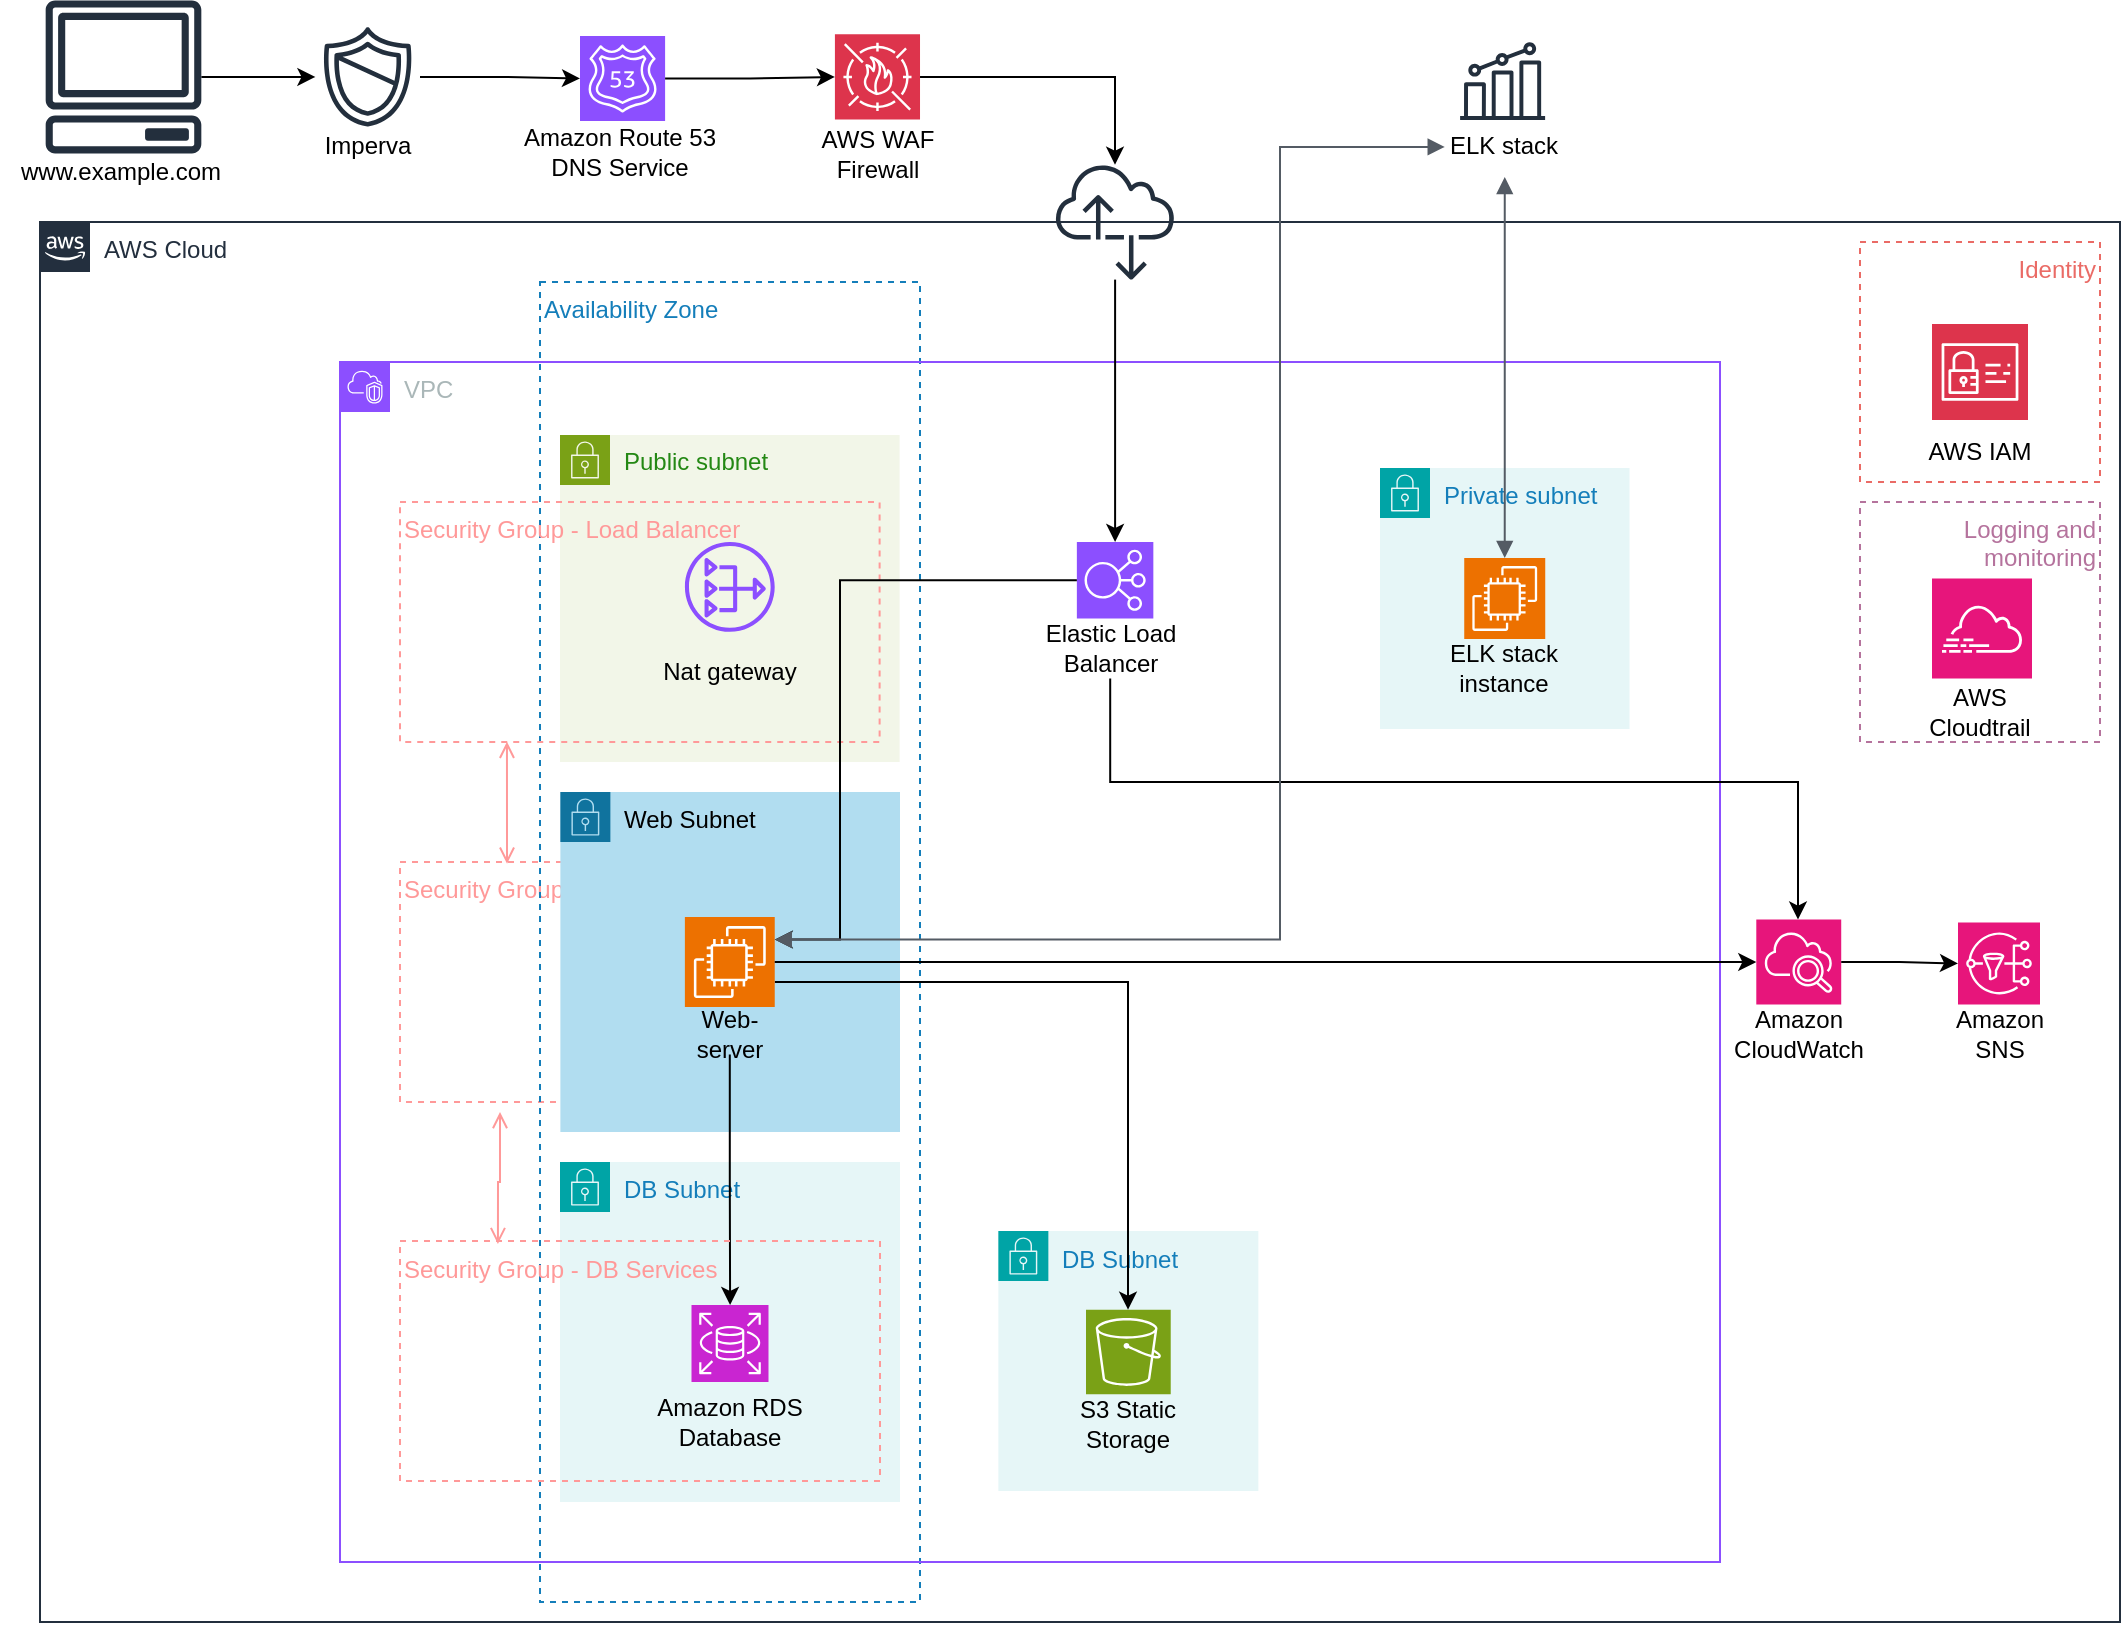 <mxfile version="24.7.7">
  <diagram id="Ht1M8jgEwFfnCIfOTk4-" name="Page-1">
    <mxGraphModel dx="1357" dy="806" grid="1" gridSize="10" guides="1" tooltips="1" connect="1" arrows="1" fold="1" page="1" pageScale="1" pageWidth="1169" pageHeight="827" math="0" shadow="0">
      <root>
        <mxCell id="0" />
        <mxCell id="1" parent="0" />
        <mxCell id="hU0i-UHhHBunBTIwxAAJ-133" value="&lt;font color=&quot;#ff9999&quot;&gt;Security Group - APP services&lt;/font&gt;" style="fillColor=none;strokeColor=#FF9999;dashed=1;verticalAlign=top;fontStyle=0;fontColor=#5A6C86;whiteSpace=wrap;html=1;align=left;" parent="1" vertex="1">
          <mxGeometry x="220" y="440" width="240" height="120" as="geometry" />
        </mxCell>
        <mxCell id="rxYb_VAJFptO9Ao5J3jT-10" value="Private subnet" style="points=[[0,0],[0.25,0],[0.5,0],[0.75,0],[1,0],[1,0.25],[1,0.5],[1,0.75],[1,1],[0.75,1],[0.5,1],[0.25,1],[0,1],[0,0.75],[0,0.5],[0,0.25]];outlineConnect=0;gradientColor=none;html=1;whiteSpace=wrap;fontSize=12;fontStyle=0;container=1;pointerEvents=0;collapsible=0;recursiveResize=0;shape=mxgraph.aws4.group;grIcon=mxgraph.aws4.group_security_group;grStroke=0;strokeColor=#00A4A6;fillColor=#E6F6F7;verticalAlign=top;align=left;spacingLeft=30;fontColor=#147EBA;dashed=0;direction=east;" vertex="1" parent="1">
          <mxGeometry x="710" y="242.99" width="124.75" height="130.5" as="geometry" />
        </mxCell>
        <mxCell id="hU0i-UHhHBunBTIwxAAJ-88" value="Availability Zone" style="fillColor=none;strokeColor=#147EBA;dashed=1;verticalAlign=top;fontStyle=0;fontColor=#147EBA;whiteSpace=wrap;html=1;align=left;" parent="1" vertex="1">
          <mxGeometry x="290" y="150" width="190" height="660" as="geometry" />
        </mxCell>
        <mxCell id="hU0i-UHhHBunBTIwxAAJ-99" value="DB Subnet" style="points=[[0,0],[0.25,0],[0.5,0],[0.75,0],[1,0],[1,0.25],[1,0.5],[1,0.75],[1,1],[0.75,1],[0.5,1],[0.25,1],[0,1],[0,0.75],[0,0.5],[0,0.25]];outlineConnect=0;gradientColor=none;html=1;whiteSpace=wrap;fontSize=12;fontStyle=0;container=1;pointerEvents=0;collapsible=0;recursiveResize=0;shape=mxgraph.aws4.group;grIcon=mxgraph.aws4.group_security_group;grStroke=0;strokeColor=#00A4A6;fillColor=#E6F6F7;verticalAlign=top;align=left;spacingLeft=30;fontColor=#147EBA;dashed=0;" parent="1" vertex="1">
          <mxGeometry x="519.18" y="624.5" width="130" height="130" as="geometry" />
        </mxCell>
        <mxCell id="hU0i-UHhHBunBTIwxAAJ-21" value="Web Subnet" style="points=[[0,0],[0.25,0],[0.5,0],[0.75,0],[1,0],[1,0.25],[1,0.5],[1,0.75],[1,1],[0.75,1],[0.5,1],[0.25,1],[0,1],[0,0.75],[0,0.5],[0,0.25]];outlineConnect=0;html=1;whiteSpace=wrap;fontSize=12;fontStyle=0;container=1;pointerEvents=0;collapsible=0;recursiveResize=0;shape=mxgraph.aws4.group;grIcon=mxgraph.aws4.group_security_group;grStroke=0;strokeColor=#10739e;fillColor=#b1ddf0;verticalAlign=top;align=left;spacingLeft=30;dashed=0;" parent="1" vertex="1">
          <mxGeometry x="300.19" y="405" width="169.81" height="170" as="geometry" />
        </mxCell>
        <mxCell id="hU0i-UHhHBunBTIwxAAJ-14" value="Web-server" style="text;strokeColor=none;align=center;fillColor=none;html=1;verticalAlign=middle;whiteSpace=wrap;rounded=0;" parent="hU0i-UHhHBunBTIwxAAJ-21" vertex="1">
          <mxGeometry x="54.71" y="111.23" width="60" height="20" as="geometry" />
        </mxCell>
        <mxCell id="UEzPUAAOIrF-is8g5C7q-74" value="AWS Cloud" style="points=[[0,0],[0.25,0],[0.5,0],[0.75,0],[1,0],[1,0.25],[1,0.5],[1,0.75],[1,1],[0.75,1],[0.5,1],[0.25,1],[0,1],[0,0.75],[0,0.5],[0,0.25]];outlineConnect=0;gradientColor=none;html=1;whiteSpace=wrap;fontSize=12;fontStyle=0;shape=mxgraph.aws4.group;grIcon=mxgraph.aws4.group_aws_cloud_alt;strokeColor=#232F3E;fillColor=none;verticalAlign=top;align=left;spacingLeft=30;fontColor=#232F3E;dashed=0;labelBackgroundColor=#ffffff;container=0;pointerEvents=0;collapsible=0;recursiveResize=0;" parent="1" vertex="1">
          <mxGeometry x="40" y="120" width="1040" height="700" as="geometry" />
        </mxCell>
        <mxCell id="hU0i-UHhHBunBTIwxAAJ-33" value="" style="edgeStyle=orthogonalEdgeStyle;rounded=0;orthogonalLoop=1;jettySize=auto;html=1;" parent="1" source="hU0i-UHhHBunBTIwxAAJ-27" target="wq3n0bG52reypuoghg2r-1" edge="1">
          <mxGeometry relative="1" as="geometry" />
        </mxCell>
        <mxCell id="hU0i-UHhHBunBTIwxAAJ-27" value="" style="sketch=0;outlineConnect=0;fontColor=#232F3E;gradientColor=none;fillColor=#232F3D;strokeColor=none;dashed=0;verticalLabelPosition=bottom;verticalAlign=top;align=center;html=1;fontSize=12;fontStyle=0;aspect=fixed;pointerEvents=1;shape=mxgraph.aws4.client;" parent="1" vertex="1">
          <mxGeometry x="42.5" y="9.21" width="78.5" height="76.49" as="geometry" />
        </mxCell>
        <mxCell id="hU0i-UHhHBunBTIwxAAJ-28" value="www.example.com" style="text;strokeColor=none;align=center;fillColor=none;html=1;verticalAlign=middle;whiteSpace=wrap;rounded=0;" parent="1" vertex="1">
          <mxGeometry x="20" y="80.18" width="121" height="30" as="geometry" />
        </mxCell>
        <mxCell id="hU0i-UHhHBunBTIwxAAJ-32" value="" style="sketch=0;points=[[0,0,0],[0.25,0,0],[0.5,0,0],[0.75,0,0],[1,0,0],[0,1,0],[0.25,1,0],[0.5,1,0],[0.75,1,0],[1,1,0],[0,0.25,0],[0,0.5,0],[0,0.75,0],[1,0.25,0],[1,0.5,0],[1,0.75,0]];outlineConnect=0;fontColor=#232F3E;fillColor=#8C4FFF;strokeColor=#ffffff;dashed=0;verticalLabelPosition=bottom;verticalAlign=top;align=center;html=1;fontSize=12;fontStyle=0;aspect=fixed;shape=mxgraph.aws4.resourceIcon;resIcon=mxgraph.aws4.route_53;" parent="1" vertex="1">
          <mxGeometry x="310" y="26.97" width="42.55" height="42.55" as="geometry" />
        </mxCell>
        <mxCell id="hU0i-UHhHBunBTIwxAAJ-34" value="Amazon Route 53&lt;div&gt;DNS Service&lt;/div&gt;" style="text;strokeColor=none;align=center;fillColor=none;html=1;verticalAlign=middle;whiteSpace=wrap;rounded=0;" parent="1" vertex="1">
          <mxGeometry x="280" y="70" width="100" height="30" as="geometry" />
        </mxCell>
        <mxCell id="rxYb_VAJFptO9Ao5J3jT-19" style="edgeStyle=orthogonalEdgeStyle;rounded=0;orthogonalLoop=1;jettySize=auto;html=1;" edge="1" parent="1" source="hU0i-UHhHBunBTIwxAAJ-50" target="rxYb_VAJFptO9Ao5J3jT-18">
          <mxGeometry relative="1" as="geometry" />
        </mxCell>
        <mxCell id="hU0i-UHhHBunBTIwxAAJ-50" value="" style="sketch=0;points=[[0,0,0],[0.25,0,0],[0.5,0,0],[0.75,0,0],[1,0,0],[0,1,0],[0.25,1,0],[0.5,1,0],[0.75,1,0],[1,1,0],[0,0.25,0],[0,0.5,0],[0,0.75,0],[1,0.25,0],[1,0.5,0],[1,0.75,0]];outlineConnect=0;fontColor=#232F3E;fillColor=#DD344C;strokeColor=#ffffff;dashed=0;verticalLabelPosition=bottom;verticalAlign=top;align=center;html=1;fontSize=12;fontStyle=0;aspect=fixed;shape=mxgraph.aws4.resourceIcon;resIcon=mxgraph.aws4.waf;" parent="1" vertex="1">
          <mxGeometry x="437.46" y="26.18" width="42.55" height="42.55" as="geometry" />
        </mxCell>
        <mxCell id="hU0i-UHhHBunBTIwxAAJ-52" value="AWS WAF Firewall" style="text;strokeColor=none;align=center;fillColor=none;html=1;verticalAlign=middle;whiteSpace=wrap;rounded=0;" parent="1" vertex="1">
          <mxGeometry x="428.73" y="71" width="60" height="29" as="geometry" />
        </mxCell>
        <mxCell id="hU0i-UHhHBunBTIwxAAJ-77" value="" style="sketch=0;points=[[0,0,0],[0.25,0,0],[0.5,0,0],[0.75,0,0],[1,0,0],[0,1,0],[0.25,1,0],[0.5,1,0],[0.75,1,0],[1,1,0],[0,0.25,0],[0,0.5,0],[0,0.75,0],[1,0.25,0],[1,0.5,0],[1,0.75,0]];outlineConnect=0;fontColor=#232F3E;fillColor=#7AA116;strokeColor=#ffffff;dashed=0;verticalLabelPosition=bottom;verticalAlign=top;align=center;html=1;fontSize=12;fontStyle=0;aspect=fixed;shape=mxgraph.aws4.resourceIcon;resIcon=mxgraph.aws4.s3;" parent="1" vertex="1">
          <mxGeometry x="563.0" y="663.82" width="42.36" height="42.36" as="geometry" />
        </mxCell>
        <mxCell id="hU0i-UHhHBunBTIwxAAJ-71" value="VPC" style="points=[[0,0],[0.25,0],[0.5,0],[0.75,0],[1,0],[1,0.25],[1,0.5],[1,0.75],[1,1],[0.75,1],[0.5,1],[0.25,1],[0,1],[0,0.75],[0,0.5],[0,0.25]];outlineConnect=0;gradientColor=none;html=1;whiteSpace=wrap;fontSize=12;fontStyle=0;container=0;pointerEvents=0;collapsible=0;recursiveResize=0;shape=mxgraph.aws4.group;grIcon=mxgraph.aws4.group_vpc2;strokeColor=#8C4FFF;fillColor=none;verticalAlign=top;align=left;spacingLeft=30;fontColor=#AAB7B8;dashed=0;" parent="1" vertex="1">
          <mxGeometry x="190" y="190" width="690" height="600" as="geometry" />
        </mxCell>
        <mxCell id="hU0i-UHhHBunBTIwxAAJ-38" value="Public subnet" style="points=[[0,0],[0.25,0],[0.5,0],[0.75,0],[1,0],[1,0.25],[1,0.5],[1,0.75],[1,1],[0.75,1],[0.5,1],[0.25,1],[0,1],[0,0.75],[0,0.5],[0,0.25]];outlineConnect=0;gradientColor=none;html=1;whiteSpace=wrap;fontSize=12;fontStyle=0;container=1;pointerEvents=0;collapsible=0;recursiveResize=0;shape=mxgraph.aws4.group;grIcon=mxgraph.aws4.group_security_group;grStroke=0;strokeColor=#7AA116;fillColor=#F2F6E8;verticalAlign=top;align=left;spacingLeft=30;fontColor=#248814;dashed=0;" parent="1" vertex="1">
          <mxGeometry x="300" y="226.48" width="169.81" height="163.52" as="geometry" />
        </mxCell>
        <mxCell id="hU0i-UHhHBunBTIwxAAJ-44" value="" style="sketch=0;outlineConnect=0;fontColor=#232F3E;gradientColor=none;fillColor=#8C4FFF;strokeColor=none;dashed=0;verticalLabelPosition=bottom;verticalAlign=top;align=center;html=1;fontSize=12;fontStyle=0;aspect=fixed;pointerEvents=1;shape=mxgraph.aws4.nat_gateway;" parent="hU0i-UHhHBunBTIwxAAJ-38" vertex="1">
          <mxGeometry x="62.45" y="53.52" width="44.9" height="44.9" as="geometry" />
        </mxCell>
        <mxCell id="hU0i-UHhHBunBTIwxAAJ-48" value="Nat gateway" style="text;strokeColor=none;align=center;fillColor=none;html=1;verticalAlign=middle;whiteSpace=wrap;rounded=0;" parent="hU0i-UHhHBunBTIwxAAJ-38" vertex="1">
          <mxGeometry x="44.9" y="103.52" width="80" height="30" as="geometry" />
        </mxCell>
        <mxCell id="hU0i-UHhHBunBTIwxAAJ-40" value="" style="sketch=0;points=[[0,0,0],[0.25,0,0],[0.5,0,0],[0.75,0,0],[1,0,0],[0,1,0],[0.25,1,0],[0.5,1,0],[0.75,1,0],[1,1,0],[0,0.25,0],[0,0.5,0],[0,0.75,0],[1,0.25,0],[1,0.5,0],[1,0.75,0]];outlineConnect=0;fontColor=#232F3E;fillColor=#8C4FFF;strokeColor=#ffffff;dashed=0;verticalLabelPosition=bottom;verticalAlign=top;align=center;html=1;fontSize=12;fontStyle=0;aspect=fixed;shape=mxgraph.aws4.resourceIcon;resIcon=mxgraph.aws4.elastic_load_balancing;" parent="1" vertex="1">
          <mxGeometry x="558.43" y="280" width="38.24" height="38.24" as="geometry" />
        </mxCell>
        <mxCell id="rxYb_VAJFptO9Ao5J3jT-15" style="edgeStyle=orthogonalEdgeStyle;rounded=0;orthogonalLoop=1;jettySize=auto;html=1;" edge="1" parent="1" source="hU0i-UHhHBunBTIwxAAJ-41" target="hU0i-UHhHBunBTIwxAAJ-145">
          <mxGeometry relative="1" as="geometry">
            <Array as="points">
              <mxPoint x="575" y="400" />
              <mxPoint x="919" y="400" />
            </Array>
          </mxGeometry>
        </mxCell>
        <mxCell id="hU0i-UHhHBunBTIwxAAJ-41" value="Elastic Load Balancer" style="text;strokeColor=none;align=center;fillColor=none;html=1;verticalAlign=middle;whiteSpace=wrap;rounded=0;" parent="1" vertex="1">
          <mxGeometry x="537.55" y="318.24" width="75" height="30" as="geometry" />
        </mxCell>
        <mxCell id="hU0i-UHhHBunBTIwxAAJ-91" value="S3 Static Storage" style="text;strokeColor=none;align=center;fillColor=none;html=1;verticalAlign=middle;whiteSpace=wrap;rounded=0;" parent="1" vertex="1">
          <mxGeometry x="554.18" y="706.18" width="60" height="30" as="geometry" />
        </mxCell>
        <mxCell id="hU0i-UHhHBunBTIwxAAJ-111" value="&lt;font color=&quot;#ea6b66&quot;&gt;Identity&lt;/font&gt;" style="fillColor=none;strokeColor=#EA6B66;dashed=1;verticalAlign=top;fontStyle=0;fontColor=#5A6C86;whiteSpace=wrap;html=1;align=right;" parent="1" vertex="1">
          <mxGeometry x="950" y="130" width="120" height="120" as="geometry" />
        </mxCell>
        <mxCell id="hU0i-UHhHBunBTIwxAAJ-112" value="" style="sketch=0;points=[[0,0,0],[0.25,0,0],[0.5,0,0],[0.75,0,0],[1,0,0],[0,1,0],[0.25,1,0],[0.5,1,0],[0.75,1,0],[1,1,0],[0,0.25,0],[0,0.5,0],[0,0.75,0],[1,0.25,0],[1,0.5,0],[1,0.75,0]];outlineConnect=0;fontColor=#232F3E;fillColor=#DD344C;strokeColor=#ffffff;dashed=0;verticalLabelPosition=bottom;verticalAlign=top;align=center;html=1;fontSize=12;fontStyle=0;aspect=fixed;shape=mxgraph.aws4.resourceIcon;resIcon=mxgraph.aws4.identity_and_access_management;" parent="1" vertex="1">
          <mxGeometry x="986" y="171" width="48" height="48" as="geometry" />
        </mxCell>
        <mxCell id="hU0i-UHhHBunBTIwxAAJ-114" value="AWS IAM" style="text;strokeColor=none;align=center;fillColor=none;html=1;verticalAlign=middle;whiteSpace=wrap;rounded=0;" parent="1" vertex="1">
          <mxGeometry x="980" y="220" width="60" height="30" as="geometry" />
        </mxCell>
        <mxCell id="hU0i-UHhHBunBTIwxAAJ-120" value="&lt;font color=&quot;#b5739d&quot;&gt;Logging and monitoring&lt;/font&gt;" style="fillColor=none;strokeColor=#B5739D;dashed=1;verticalAlign=top;fontStyle=0;fontColor=#5A6C86;whiteSpace=wrap;html=1;align=right;" parent="1" vertex="1">
          <mxGeometry x="950" y="260" width="120" height="120" as="geometry" />
        </mxCell>
        <mxCell id="hU0i-UHhHBunBTIwxAAJ-121" value="" style="sketch=0;points=[[0,0,0],[0.25,0,0],[0.5,0,0],[0.75,0,0],[1,0,0],[0,1,0],[0.25,1,0],[0.5,1,0],[0.75,1,0],[1,1,0],[0,0.25,0],[0,0.5,0],[0,0.75,0],[1,0.25,0],[1,0.5,0],[1,0.75,0]];points=[[0,0,0],[0.25,0,0],[0.5,0,0],[0.75,0,0],[1,0,0],[0,1,0],[0.25,1,0],[0.5,1,0],[0.75,1,0],[1,1,0],[0,0.25,0],[0,0.5,0],[0,0.75,0],[1,0.25,0],[1,0.5,0],[1,0.75,0]];outlineConnect=0;fontColor=#232F3E;fillColor=#E7157B;strokeColor=#ffffff;dashed=0;verticalLabelPosition=bottom;verticalAlign=top;align=center;html=1;fontSize=12;fontStyle=0;aspect=fixed;shape=mxgraph.aws4.resourceIcon;resIcon=mxgraph.aws4.cloudtrail;" parent="1" vertex="1">
          <mxGeometry x="986" y="298.24" width="50" height="50" as="geometry" />
        </mxCell>
        <mxCell id="hU0i-UHhHBunBTIwxAAJ-122" value="AWS Cloudtrail" style="text;strokeColor=none;align=center;fillColor=none;html=1;verticalAlign=middle;whiteSpace=wrap;rounded=0;" parent="1" vertex="1">
          <mxGeometry x="980" y="350" width="60" height="30" as="geometry" />
        </mxCell>
        <mxCell id="hU0i-UHhHBunBTIwxAAJ-128" style="edgeStyle=orthogonalEdgeStyle;rounded=0;orthogonalLoop=1;jettySize=auto;html=1;entryX=0;entryY=0.5;entryDx=0;entryDy=0;entryPerimeter=0;" parent="1" source="hU0i-UHhHBunBTIwxAAJ-32" target="hU0i-UHhHBunBTIwxAAJ-50" edge="1">
          <mxGeometry relative="1" as="geometry" />
        </mxCell>
        <mxCell id="rxYb_VAJFptO9Ao5J3jT-8" style="edgeStyle=orthogonalEdgeStyle;rounded=0;orthogonalLoop=1;jettySize=auto;html=1;" edge="1" parent="1" source="hU0i-UHhHBunBTIwxAAJ-13" target="hU0i-UHhHBunBTIwxAAJ-77">
          <mxGeometry relative="1" as="geometry">
            <Array as="points">
              <mxPoint x="584" y="500" />
            </Array>
          </mxGeometry>
        </mxCell>
        <mxCell id="hU0i-UHhHBunBTIwxAAJ-13" value="" style="sketch=0;points=[[0,0,0],[0.25,0,0],[0.5,0,0],[0.75,0,0],[1,0,0],[0,1,0],[0.25,1,0],[0.5,1,0],[0.75,1,0],[1,1,0],[0,0.25,0],[0,0.5,0],[0,0.75,0],[1,0.25,0],[1,0.5,0],[1,0.75,0]];outlineConnect=0;fontColor=#232F3E;fillColor=#ED7100;strokeColor=#ffffff;dashed=0;verticalLabelPosition=bottom;verticalAlign=top;align=center;html=1;fontSize=12;fontStyle=0;aspect=fixed;shape=mxgraph.aws4.resourceIcon;resIcon=mxgraph.aws4.ec2;" parent="1" vertex="1">
          <mxGeometry x="362.44" y="467.54" width="44.93" height="44.93" as="geometry" />
        </mxCell>
        <mxCell id="hU0i-UHhHBunBTIwxAAJ-138" value="" style="edgeStyle=orthogonalEdgeStyle;htmDepartman barl=1;endArrow=open;elbow=vertical;startArrow=open;startFill=0;endFill=0;strokeColor=#FF9999;rounded=0;entryX=0.223;entryY=0.999;entryDx=0;entryDy=0;entryPerimeter=0;exitX=0.223;exitY=0.007;exitDx=0;exitDy=0;exitPerimeter=0;" parent="1" source="hU0i-UHhHBunBTIwxAAJ-133" target="hU0i-UHhHBunBTIwxAAJ-130" edge="1">
          <mxGeometry width="100" relative="1" as="geometry">
            <mxPoint x="276" y="430" as="sourcePoint" />
            <mxPoint x="845" y="630" as="targetPoint" />
            <Array as="points">
              <mxPoint x="273" y="430" />
              <mxPoint x="273" y="430" />
            </Array>
          </mxGeometry>
        </mxCell>
        <mxCell id="hU0i-UHhHBunBTIwxAAJ-139" value="" style="edgeStyle=orthogonalEdgeStyle;htmDepartman barl=1;endArrow=open;elbow=vertical;startArrow=open;startFill=0;endFill=0;strokeColor=#FF9999;rounded=0;exitX=0.204;exitY=0.013;exitDx=0;exitDy=0;exitPerimeter=0;" parent="1" edge="1" source="a1KneXqHBwTecMQkUpZx-6">
          <mxGeometry width="100" relative="1" as="geometry">
            <mxPoint x="270" y="620" as="sourcePoint" />
            <mxPoint x="270" y="565" as="targetPoint" />
            <Array as="points">
              <mxPoint x="270" y="600" />
            </Array>
          </mxGeometry>
        </mxCell>
        <mxCell id="hU0i-UHhHBunBTIwxAAJ-145" value="" style="sketch=0;points=[[0,0,0],[0.25,0,0],[0.5,0,0],[0.75,0,0],[1,0,0],[0,1,0],[0.25,1,0],[0.5,1,0],[0.75,1,0],[1,1,0],[0,0.25,0],[0,0.5,0],[0,0.75,0],[1,0.25,0],[1,0.5,0],[1,0.75,0]];points=[[0,0,0],[0.25,0,0],[0.5,0,0],[0.75,0,0],[1,0,0],[0,1,0],[0.25,1,0],[0.5,1,0],[0.75,1,0],[1,1,0],[0,0.25,0],[0,0.5,0],[0,0.75,0],[1,0.25,0],[1,0.5,0],[1,0.75,0]];outlineConnect=0;fontColor=#232F3E;fillColor=#E7157B;strokeColor=#ffffff;dashed=0;verticalLabelPosition=bottom;verticalAlign=top;align=center;html=1;fontSize=12;fontStyle=0;aspect=fixed;shape=mxgraph.aws4.resourceIcon;resIcon=mxgraph.aws4.cloudwatch_2;" parent="1" vertex="1">
          <mxGeometry x="898.15" y="468.77" width="42.46" height="42.46" as="geometry" />
        </mxCell>
        <mxCell id="hU0i-UHhHBunBTIwxAAJ-146" value="Amazon CloudWatch" style="text;strokeColor=none;align=center;fillColor=none;html=1;verticalAlign=middle;whiteSpace=wrap;rounded=0;" parent="1" vertex="1">
          <mxGeometry x="880" y="511.23" width="78.77" height="30" as="geometry" />
        </mxCell>
        <mxCell id="hU0i-UHhHBunBTIwxAAJ-150" style="edgeStyle=orthogonalEdgeStyle;rounded=0;orthogonalLoop=1;jettySize=auto;html=1;entryX=0;entryY=0.5;entryDx=0;entryDy=0;entryPerimeter=0;" parent="1" source="hU0i-UHhHBunBTIwxAAJ-13" target="hU0i-UHhHBunBTIwxAAJ-145" edge="1">
          <mxGeometry relative="1" as="geometry" />
        </mxCell>
        <mxCell id="hU0i-UHhHBunBTIwxAAJ-153" value="" style="sketch=0;points=[[0,0,0],[0.25,0,0],[0.5,0,0],[0.75,0,0],[1,0,0],[0,1,0],[0.25,1,0],[0.5,1,0],[0.75,1,0],[1,1,0],[0,0.25,0],[0,0.5,0],[0,0.75,0],[1,0.25,0],[1,0.5,0],[1,0.75,0]];outlineConnect=0;fontColor=#232F3E;fillColor=#E7157B;strokeColor=#ffffff;dashed=0;verticalLabelPosition=bottom;verticalAlign=top;align=center;html=1;fontSize=12;fontStyle=0;aspect=fixed;shape=mxgraph.aws4.resourceIcon;resIcon=mxgraph.aws4.sns;" parent="1" vertex="1">
          <mxGeometry x="999" y="470.23" width="41" height="41" as="geometry" />
        </mxCell>
        <mxCell id="hU0i-UHhHBunBTIwxAAJ-154" style="edgeStyle=orthogonalEdgeStyle;rounded=0;orthogonalLoop=1;jettySize=auto;html=1;entryX=0;entryY=0.5;entryDx=0;entryDy=0;entryPerimeter=0;" parent="1" source="hU0i-UHhHBunBTIwxAAJ-145" target="hU0i-UHhHBunBTIwxAAJ-153" edge="1">
          <mxGeometry relative="1" as="geometry" />
        </mxCell>
        <mxCell id="hU0i-UHhHBunBTIwxAAJ-155" value="Amazon SNS" style="text;strokeColor=none;align=center;fillColor=none;html=1;verticalAlign=middle;whiteSpace=wrap;rounded=0;" parent="1" vertex="1">
          <mxGeometry x="989.5" y="511.23" width="60" height="30" as="geometry" />
        </mxCell>
        <mxCell id="wq3n0bG52reypuoghg2r-1" value="" style="sketch=0;outlineConnect=0;fontColor=#232F3E;gradientColor=none;fillColor=#232F3D;strokeColor=none;dashed=0;verticalLabelPosition=bottom;verticalAlign=top;align=center;html=1;fontSize=12;fontStyle=0;aspect=fixed;pointerEvents=1;shape=mxgraph.aws4.shield2;" parent="1" vertex="1">
          <mxGeometry x="177.7" y="21.31" width="52.3" height="52.3" as="geometry" />
        </mxCell>
        <mxCell id="wq3n0bG52reypuoghg2r-2" style="edgeStyle=orthogonalEdgeStyle;rounded=0;orthogonalLoop=1;jettySize=auto;html=1;entryX=0;entryY=0.5;entryDx=0;entryDy=0;entryPerimeter=0;" parent="1" source="wq3n0bG52reypuoghg2r-1" target="hU0i-UHhHBunBTIwxAAJ-32" edge="1">
          <mxGeometry relative="1" as="geometry" />
        </mxCell>
        <mxCell id="wq3n0bG52reypuoghg2r-3" value="Imperva" style="text;strokeColor=none;align=center;fillColor=none;html=1;verticalAlign=middle;whiteSpace=wrap;rounded=0;" parent="1" vertex="1">
          <mxGeometry x="173.85" y="67.45" width="60" height="30" as="geometry" />
        </mxCell>
        <mxCell id="a1KneXqHBwTecMQkUpZx-5" value="DB Subnet" style="points=[[0,0],[0.25,0],[0.5,0],[0.75,0],[1,0],[1,0.25],[1,0.5],[1,0.75],[1,1],[0.75,1],[0.5,1],[0.25,1],[0,1],[0,0.75],[0,0.5],[0,0.25]];outlineConnect=0;gradientColor=none;html=1;whiteSpace=wrap;fontSize=12;fontStyle=0;container=1;pointerEvents=0;collapsible=0;recursiveResize=0;shape=mxgraph.aws4.group;grIcon=mxgraph.aws4.group_security_group;grStroke=0;strokeColor=#00A4A6;fillColor=#E6F6F7;verticalAlign=top;align=left;spacingLeft=30;fontColor=#147EBA;dashed=0;" parent="1" vertex="1">
          <mxGeometry x="300" y="590" width="170" height="170" as="geometry" />
        </mxCell>
        <mxCell id="a1KneXqHBwTecMQkUpZx-7" value="" style="sketch=0;points=[[0,0,0],[0.25,0,0],[0.5,0,0],[0.75,0,0],[1,0,0],[0,1,0],[0.25,1,0],[0.5,1,0],[0.75,1,0],[1,1,0],[0,0.25,0],[0,0.5,0],[0,0.75,0],[1,0.25,0],[1,0.5,0],[1,0.75,0]];outlineConnect=0;fontColor=#232F3E;fillColor=#C925D1;strokeColor=#ffffff;dashed=0;verticalLabelPosition=bottom;verticalAlign=top;align=center;html=1;fontSize=12;fontStyle=0;aspect=fixed;shape=mxgraph.aws4.resourceIcon;resIcon=mxgraph.aws4.rds;" parent="a1KneXqHBwTecMQkUpZx-5" vertex="1">
          <mxGeometry x="65.75" y="71.5" width="38.5" height="38.5" as="geometry" />
        </mxCell>
        <mxCell id="a1KneXqHBwTecMQkUpZx-8" value="Amazon RDS Database" style="text;strokeColor=none;align=center;fillColor=none;html=1;verticalAlign=middle;whiteSpace=wrap;rounded=0;" parent="a1KneXqHBwTecMQkUpZx-5" vertex="1">
          <mxGeometry x="35.0" y="110" width="100" height="40" as="geometry" />
        </mxCell>
        <mxCell id="a1KneXqHBwTecMQkUpZx-12" value="" style="edgeStyle=orthogonalEdgeStyle;rounded=0;orthogonalLoop=1;jettySize=auto;html=1;" parent="1" source="hU0i-UHhHBunBTIwxAAJ-14" target="a1KneXqHBwTecMQkUpZx-7" edge="1">
          <mxGeometry relative="1" as="geometry" />
        </mxCell>
        <mxCell id="rxYb_VAJFptO9Ao5J3jT-2" value="" style="sketch=0;points=[[0,0,0],[0.25,0,0],[0.5,0,0],[0.75,0,0],[1,0,0],[0,1,0],[0.25,1,0],[0.5,1,0],[0.75,1,0],[1,1,0],[0,0.25,0],[0,0.5,0],[0,0.75,0],[1,0.25,0],[1,0.5,0],[1,0.75,0]];outlineConnect=0;fontColor=#232F3E;fillColor=#ED7100;strokeColor=#ffffff;dashed=0;verticalLabelPosition=bottom;verticalAlign=top;align=center;html=1;fontSize=12;fontStyle=0;aspect=fixed;shape=mxgraph.aws4.resourceIcon;resIcon=mxgraph.aws4.ec2;" vertex="1" parent="1">
          <mxGeometry x="752.12" y="287.99" width="40.5" height="40.5" as="geometry" />
        </mxCell>
        <mxCell id="hU0i-UHhHBunBTIwxAAJ-130" value="&lt;font color=&quot;#ff9999&quot;&gt;Security Group - Load Balancer&lt;/font&gt;" style="fillColor=none;strokeColor=#FF9999;dashed=1;verticalAlign=top;fontStyle=0;fontColor=#5A6C86;whiteSpace=wrap;html=1;align=left;" parent="1" vertex="1">
          <mxGeometry x="220" y="260" width="239.81" height="120" as="geometry" />
        </mxCell>
        <mxCell id="rxYb_VAJFptO9Ao5J3jT-7" style="edgeStyle=orthogonalEdgeStyle;rounded=0;orthogonalLoop=1;jettySize=auto;html=1;entryX=1;entryY=0.25;entryDx=0;entryDy=0;entryPerimeter=0;" edge="1" parent="1" source="hU0i-UHhHBunBTIwxAAJ-40" target="hU0i-UHhHBunBTIwxAAJ-13">
          <mxGeometry relative="1" as="geometry">
            <Array as="points">
              <mxPoint x="440" y="299" />
              <mxPoint x="440" y="479" />
            </Array>
          </mxGeometry>
        </mxCell>
        <mxCell id="a1KneXqHBwTecMQkUpZx-6" value="&lt;font color=&quot;#ff9999&quot;&gt;Security Group - DB Services&lt;/font&gt;" style="fillColor=none;strokeColor=#FF9999;dashed=1;verticalAlign=top;fontStyle=0;fontColor=#5A6C86;whiteSpace=wrap;html=1;align=left;" parent="1" vertex="1">
          <mxGeometry x="220" y="629.5" width="240" height="120" as="geometry" />
        </mxCell>
        <mxCell id="rxYb_VAJFptO9Ao5J3jT-11" value="ELK stack instance" style="text;strokeColor=none;align=center;fillColor=none;html=1;verticalAlign=middle;whiteSpace=wrap;rounded=0;" vertex="1" parent="1">
          <mxGeometry x="742.37" y="328.49" width="60" height="30" as="geometry" />
        </mxCell>
        <mxCell id="rxYb_VAJFptO9Ao5J3jT-20" style="edgeStyle=orthogonalEdgeStyle;rounded=0;orthogonalLoop=1;jettySize=auto;html=1;" edge="1" parent="1" source="rxYb_VAJFptO9Ao5J3jT-18" target="hU0i-UHhHBunBTIwxAAJ-40">
          <mxGeometry relative="1" as="geometry" />
        </mxCell>
        <mxCell id="rxYb_VAJFptO9Ao5J3jT-18" value="" style="sketch=0;outlineConnect=0;fontColor=#232F3E;gradientColor=none;fillColor=#232F3D;strokeColor=none;dashed=0;verticalLabelPosition=bottom;verticalAlign=top;align=center;html=1;fontSize=12;fontStyle=0;aspect=fixed;pointerEvents=1;shape=mxgraph.aws4.internet_alt2;" vertex="1" parent="1">
          <mxGeometry x="547.64" y="90.18" width="59.82" height="59.82" as="geometry" />
        </mxCell>
        <mxCell id="rxYb_VAJFptO9Ao5J3jT-21" value="" style="sketch=0;outlineConnect=0;fontColor=#232F3E;gradientColor=none;fillColor=#232F3D;strokeColor=none;dashed=0;verticalLabelPosition=bottom;verticalAlign=top;align=center;html=1;fontSize=12;fontStyle=0;aspect=fixed;pointerEvents=1;shape=mxgraph.aws4.metrics;" vertex="1" parent="1">
          <mxGeometry x="750" y="30.18" width="42.61" height="38.78" as="geometry" />
        </mxCell>
        <mxCell id="rxYb_VAJFptO9Ao5J3jT-22" value="ELK stack" style="text;strokeColor=none;align=center;fillColor=none;html=1;verticalAlign=middle;whiteSpace=wrap;rounded=0;" vertex="1" parent="1">
          <mxGeometry x="742.38" y="67.45" width="60" height="30" as="geometry" />
        </mxCell>
        <mxCell id="rxYb_VAJFptO9Ao5J3jT-26" value="" style="edgeStyle=orthogonalEdgeStyle;html=1;endArrow=block;elbow=vertical;startArrow=block;startFill=1;endFill=1;strokeColor=#545B64;rounded=0;exitX=0.5;exitY=1;exitDx=0;exitDy=0;entryX=0.5;entryY=0;entryDx=0;entryDy=0;entryPerimeter=0;" edge="1" parent="1" source="rxYb_VAJFptO9Ao5J3jT-22" target="rxYb_VAJFptO9Ao5J3jT-2">
          <mxGeometry width="100" relative="1" as="geometry">
            <mxPoint x="730" y="160" as="sourcePoint" />
            <mxPoint x="830" y="160" as="targetPoint" />
          </mxGeometry>
        </mxCell>
        <mxCell id="rxYb_VAJFptO9Ao5J3jT-30" value="" style="edgeStyle=orthogonalEdgeStyle;html=1;endArrow=block;elbow=vertical;startArrow=block;startFill=1;endFill=1;strokeColor=#545B64;rounded=0;exitX=1;exitY=0.25;exitDx=0;exitDy=0;exitPerimeter=0;entryX=0;entryY=0.5;entryDx=0;entryDy=0;" edge="1" parent="1" source="hU0i-UHhHBunBTIwxAAJ-13" target="rxYb_VAJFptO9Ao5J3jT-22">
          <mxGeometry width="100" relative="1" as="geometry">
            <mxPoint x="520" y="450" as="sourcePoint" />
            <mxPoint x="660" y="40" as="targetPoint" />
            <Array as="points">
              <mxPoint x="660" y="479" />
              <mxPoint x="660" y="83" />
            </Array>
          </mxGeometry>
        </mxCell>
      </root>
    </mxGraphModel>
  </diagram>
</mxfile>
